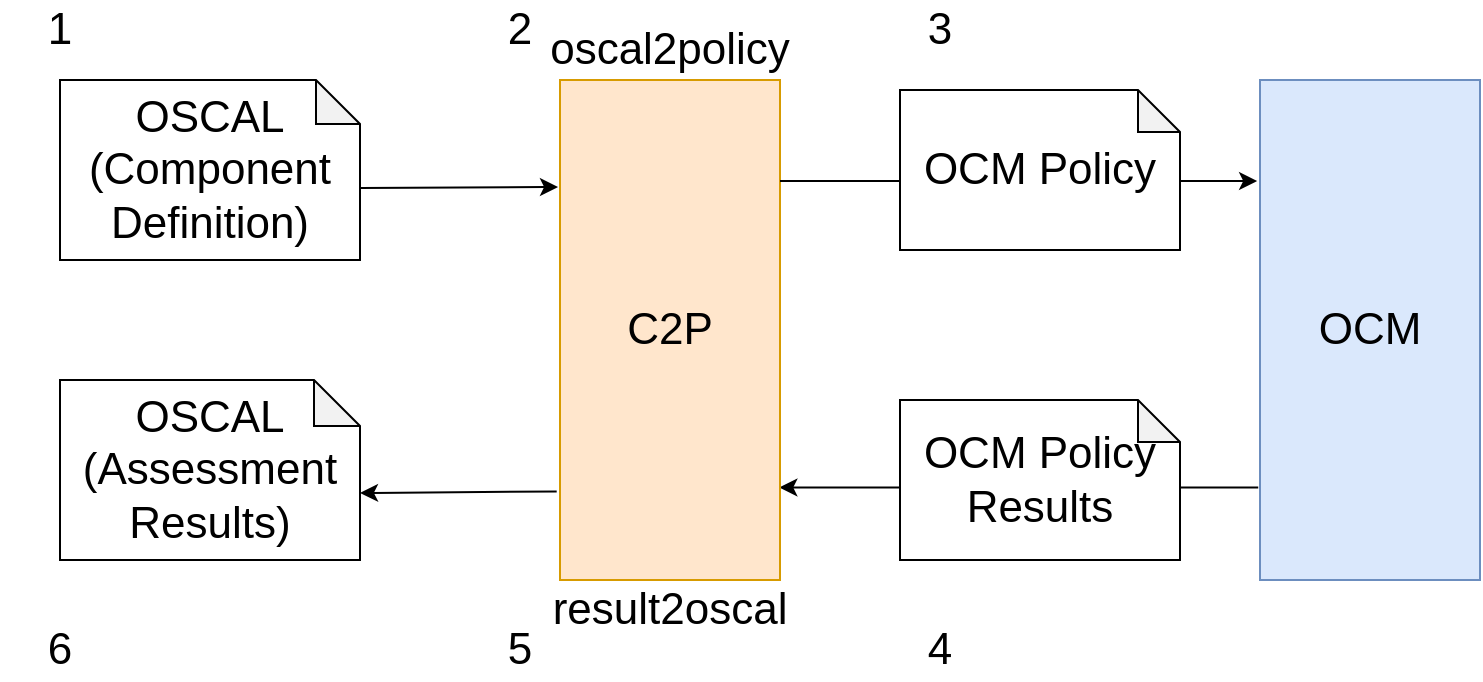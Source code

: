 <mxfile>
    <diagram id="uLfyup0coWNS7o469vWR" name="Page-1">
        <mxGraphModel dx="1260" dy="708" grid="1" gridSize="10" guides="1" tooltips="1" connect="1" arrows="1" fold="1" page="1" pageScale="1" pageWidth="1169" pageHeight="827" math="0" shadow="0">
            <root>
                <mxCell id="0"/>
                <mxCell id="1" parent="0"/>
                <mxCell id="13" value="" style="endArrow=classic;html=1;fontSize=22;entryX=0.997;entryY=0.815;entryDx=0;entryDy=0;entryPerimeter=0;exitX=-0.008;exitY=0.815;exitDx=0;exitDy=0;exitPerimeter=0;" edge="1" parent="1" source="10" target="5">
                    <mxGeometry width="50" height="50" relative="1" as="geometry">
                        <mxPoint x="520" y="220.5" as="sourcePoint"/>
                        <mxPoint x="818.57" y="220.5" as="targetPoint"/>
                    </mxGeometry>
                </mxCell>
                <mxCell id="5" value="C2P" style="rounded=0;whiteSpace=wrap;html=1;fontSize=22;fillColor=#ffe6cc;strokeColor=#d79b00;" vertex="1" parent="1">
                    <mxGeometry x="400" y="160" width="110" height="250" as="geometry"/>
                </mxCell>
                <mxCell id="6" value="OSCAL&lt;br&gt;(Component Definition)" style="shape=note;whiteSpace=wrap;html=1;backgroundOutline=1;darkOpacity=0.05;fontSize=22;size=22;" vertex="1" parent="1">
                    <mxGeometry x="150" y="160" width="150" height="90" as="geometry"/>
                </mxCell>
                <mxCell id="7" value="OSCAL&lt;br&gt;(Assessment Results)" style="shape=note;whiteSpace=wrap;html=1;backgroundOutline=1;darkOpacity=0.05;fontSize=22;size=23;" vertex="1" parent="1">
                    <mxGeometry x="150" y="310" width="150" height="90" as="geometry"/>
                </mxCell>
                <mxCell id="9" value="OCM Policy Results" style="shape=note;whiteSpace=wrap;html=1;backgroundOutline=1;darkOpacity=0.05;fontSize=22;size=21;" vertex="1" parent="1">
                    <mxGeometry x="570" y="320" width="140" height="80" as="geometry"/>
                </mxCell>
                <mxCell id="10" value="OCM" style="rounded=0;whiteSpace=wrap;html=1;fontSize=22;fillColor=#dae8fc;strokeColor=#6c8ebf;" vertex="1" parent="1">
                    <mxGeometry x="750" y="160" width="110" height="250" as="geometry"/>
                </mxCell>
                <mxCell id="11" value="" style="endArrow=classic;html=1;fontSize=22;entryX=-0.009;entryY=0.214;entryDx=0;entryDy=0;entryPerimeter=0;" edge="1" parent="1" target="5">
                    <mxGeometry width="50" height="50" relative="1" as="geometry">
                        <mxPoint x="300" y="214" as="sourcePoint"/>
                        <mxPoint x="480" y="220" as="targetPoint"/>
                    </mxGeometry>
                </mxCell>
                <mxCell id="12" value="" style="endArrow=classic;html=1;fontSize=22;entryX=-0.013;entryY=0.202;entryDx=0;entryDy=0;entryPerimeter=0;" edge="1" parent="1" target="10">
                    <mxGeometry width="50" height="50" relative="1" as="geometry">
                        <mxPoint x="510" y="210.5" as="sourcePoint"/>
                        <mxPoint x="806" y="209" as="targetPoint"/>
                    </mxGeometry>
                </mxCell>
                <mxCell id="8" value="OCM Policy" style="shape=note;whiteSpace=wrap;html=1;backgroundOutline=1;darkOpacity=0.05;fontSize=22;size=21;" vertex="1" parent="1">
                    <mxGeometry x="570" y="165" width="140" height="80" as="geometry"/>
                </mxCell>
                <mxCell id="14" value="" style="endArrow=classic;html=1;fontSize=22;entryX=0;entryY=0;entryDx=150;entryDy=56.5;entryPerimeter=0;exitX=-0.015;exitY=0.823;exitDx=0;exitDy=0;exitPerimeter=0;" edge="1" parent="1" source="5" target="7">
                    <mxGeometry width="50" height="50" relative="1" as="geometry">
                        <mxPoint x="819.12" y="373.75" as="sourcePoint"/>
                        <mxPoint x="519.67" y="373.75" as="targetPoint"/>
                    </mxGeometry>
                </mxCell>
                <mxCell id="15" value="oscal2policy" style="text;html=1;strokeColor=none;fillColor=none;align=center;verticalAlign=middle;whiteSpace=wrap;rounded=0;fontSize=22;" vertex="1" parent="1">
                    <mxGeometry x="425" y="130" width="60" height="30" as="geometry"/>
                </mxCell>
                <mxCell id="16" value="result2oscal" style="text;html=1;strokeColor=none;fillColor=none;align=center;verticalAlign=middle;whiteSpace=wrap;rounded=0;fontSize=22;" vertex="1" parent="1">
                    <mxGeometry x="425" y="410" width="60" height="30" as="geometry"/>
                </mxCell>
                <mxCell id="17" value="1" style="text;html=1;strokeColor=none;fillColor=none;align=center;verticalAlign=middle;whiteSpace=wrap;rounded=0;fontSize=22;" vertex="1" parent="1">
                    <mxGeometry x="120" y="120" width="60" height="30" as="geometry"/>
                </mxCell>
                <mxCell id="19" value="2&lt;span style=&quot;color: rgba(0, 0, 0, 0); font-family: monospace; font-size: 0px; text-align: start;&quot;&gt;%3CmxGraphModel%3E%3Croot%3E%3CmxCell%20id%3D%220%22%2F%3E%3CmxCell%20id%3D%221%22%20parent%3D%220%22%2F%3E%3CmxCell%20id%3D%222%22%20value%3D%221%22%20style%3D%22text%3Bhtml%3D1%3BstrokeColor%3Dnone%3BfillColor%3Dnone%3Balign%3Dcenter%3BverticalAlign%3Dmiddle%3BwhiteSpace%3Dwrap%3Brounded%3D0%3BfontSize%3D22%3B%22%20vertex%3D%221%22%20parent%3D%221%22%3E%3CmxGeometry%20x%3D%2290%22%20y%3D%22330%22%20width%3D%2260%22%20height%3D%2230%22%20as%3D%22geometry%22%2F%3E%3C%2FmxCell%3E%3C%2Froot%3E%3C%2FmxGraphModel%3E&lt;/span&gt;" style="text;html=1;strokeColor=none;fillColor=none;align=center;verticalAlign=middle;whiteSpace=wrap;rounded=0;fontSize=22;" vertex="1" parent="1">
                    <mxGeometry x="350" y="120" width="60" height="30" as="geometry"/>
                </mxCell>
                <mxCell id="20" value="3" style="text;html=1;strokeColor=none;fillColor=none;align=center;verticalAlign=middle;whiteSpace=wrap;rounded=0;fontSize=22;" vertex="1" parent="1">
                    <mxGeometry x="560" y="120" width="60" height="30" as="geometry"/>
                </mxCell>
                <mxCell id="21" value="4" style="text;html=1;strokeColor=none;fillColor=none;align=center;verticalAlign=middle;whiteSpace=wrap;rounded=0;fontSize=22;" vertex="1" parent="1">
                    <mxGeometry x="562" y="430" width="56" height="30" as="geometry"/>
                </mxCell>
                <mxCell id="22" value="5" style="text;html=1;strokeColor=none;fillColor=none;align=center;verticalAlign=middle;whiteSpace=wrap;rounded=0;fontSize=22;" vertex="1" parent="1">
                    <mxGeometry x="352" y="430" width="56" height="30" as="geometry"/>
                </mxCell>
                <mxCell id="23" value="6" style="text;html=1;strokeColor=none;fillColor=none;align=center;verticalAlign=middle;whiteSpace=wrap;rounded=0;fontSize=22;" vertex="1" parent="1">
                    <mxGeometry x="122" y="430" width="56" height="30" as="geometry"/>
                </mxCell>
            </root>
        </mxGraphModel>
    </diagram>
</mxfile>